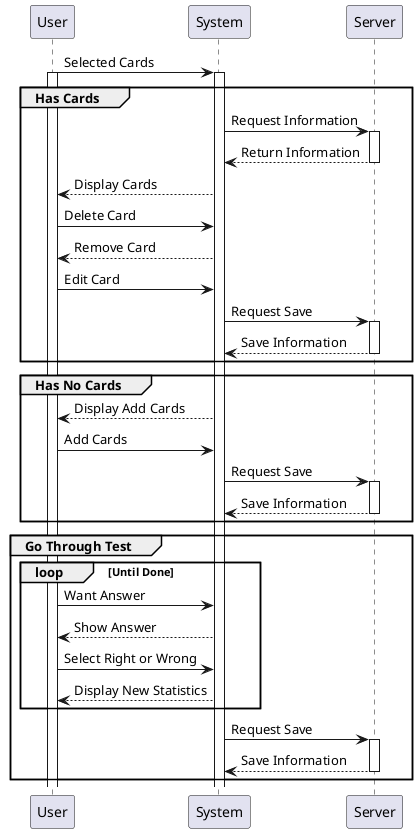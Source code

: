 @startuml
User -> System : Selected Cards
activate User
activate System
group Has Cards
System -> Server : Request Information
activate Server
Server --> System : Return Information
deactivate Server
System --> User : Display Cards
User -> System : Delete Card
System --> User : Remove Card
User -> System : Edit Card
System -> Server : Request Save
activate Server
Server --> System: Save Information
deactivate Server
end

group Has No Cards
System --> User : Display Add Cards
User -> System : Add Cards
System -> Server : Request Save
activate Server
Server --> System: Save Information
deactivate Server
end

group Go Through Test
loop Until Done
User -> System : Want Answer
System --> User : Show Answer
User -> System : Select Right or Wrong
System --> User : Display New Statistics
end
System -> Server : Request Save
activate Server
Server --> System: Save Information
deactivate Server
end

@enduml